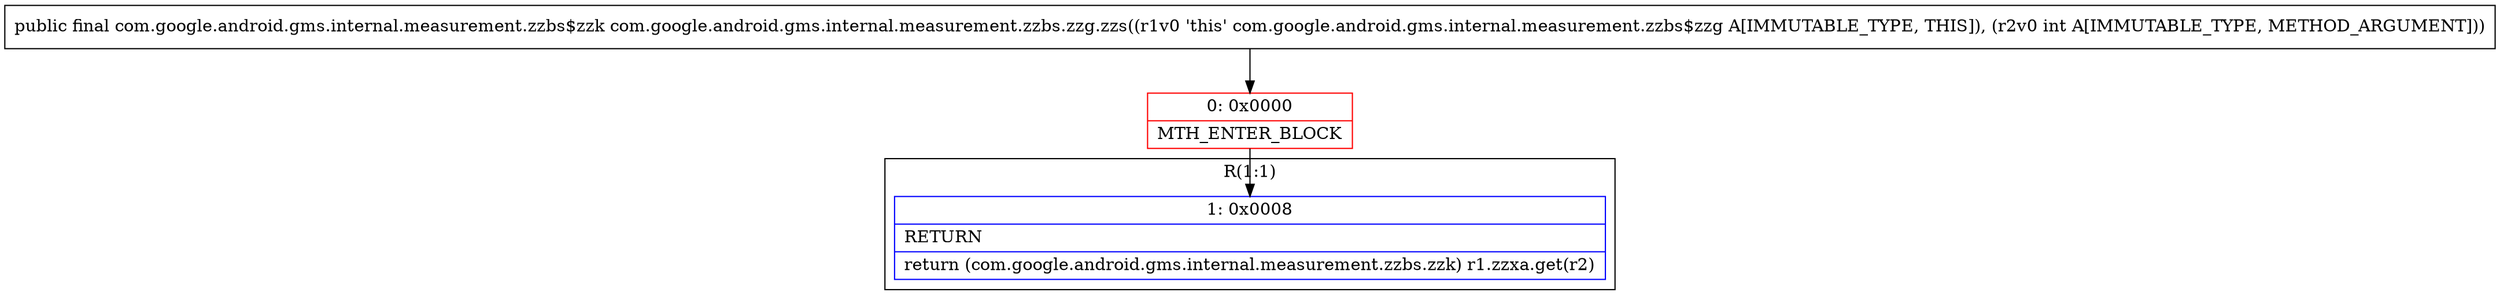 digraph "CFG forcom.google.android.gms.internal.measurement.zzbs.zzg.zzs(I)Lcom\/google\/android\/gms\/internal\/measurement\/zzbs$zzk;" {
subgraph cluster_Region_1542869004 {
label = "R(1:1)";
node [shape=record,color=blue];
Node_1 [shape=record,label="{1\:\ 0x0008|RETURN\l|return (com.google.android.gms.internal.measurement.zzbs.zzk) r1.zzxa.get(r2)\l}"];
}
Node_0 [shape=record,color=red,label="{0\:\ 0x0000|MTH_ENTER_BLOCK\l}"];
MethodNode[shape=record,label="{public final com.google.android.gms.internal.measurement.zzbs$zzk com.google.android.gms.internal.measurement.zzbs.zzg.zzs((r1v0 'this' com.google.android.gms.internal.measurement.zzbs$zzg A[IMMUTABLE_TYPE, THIS]), (r2v0 int A[IMMUTABLE_TYPE, METHOD_ARGUMENT])) }"];
MethodNode -> Node_0;
Node_0 -> Node_1;
}

